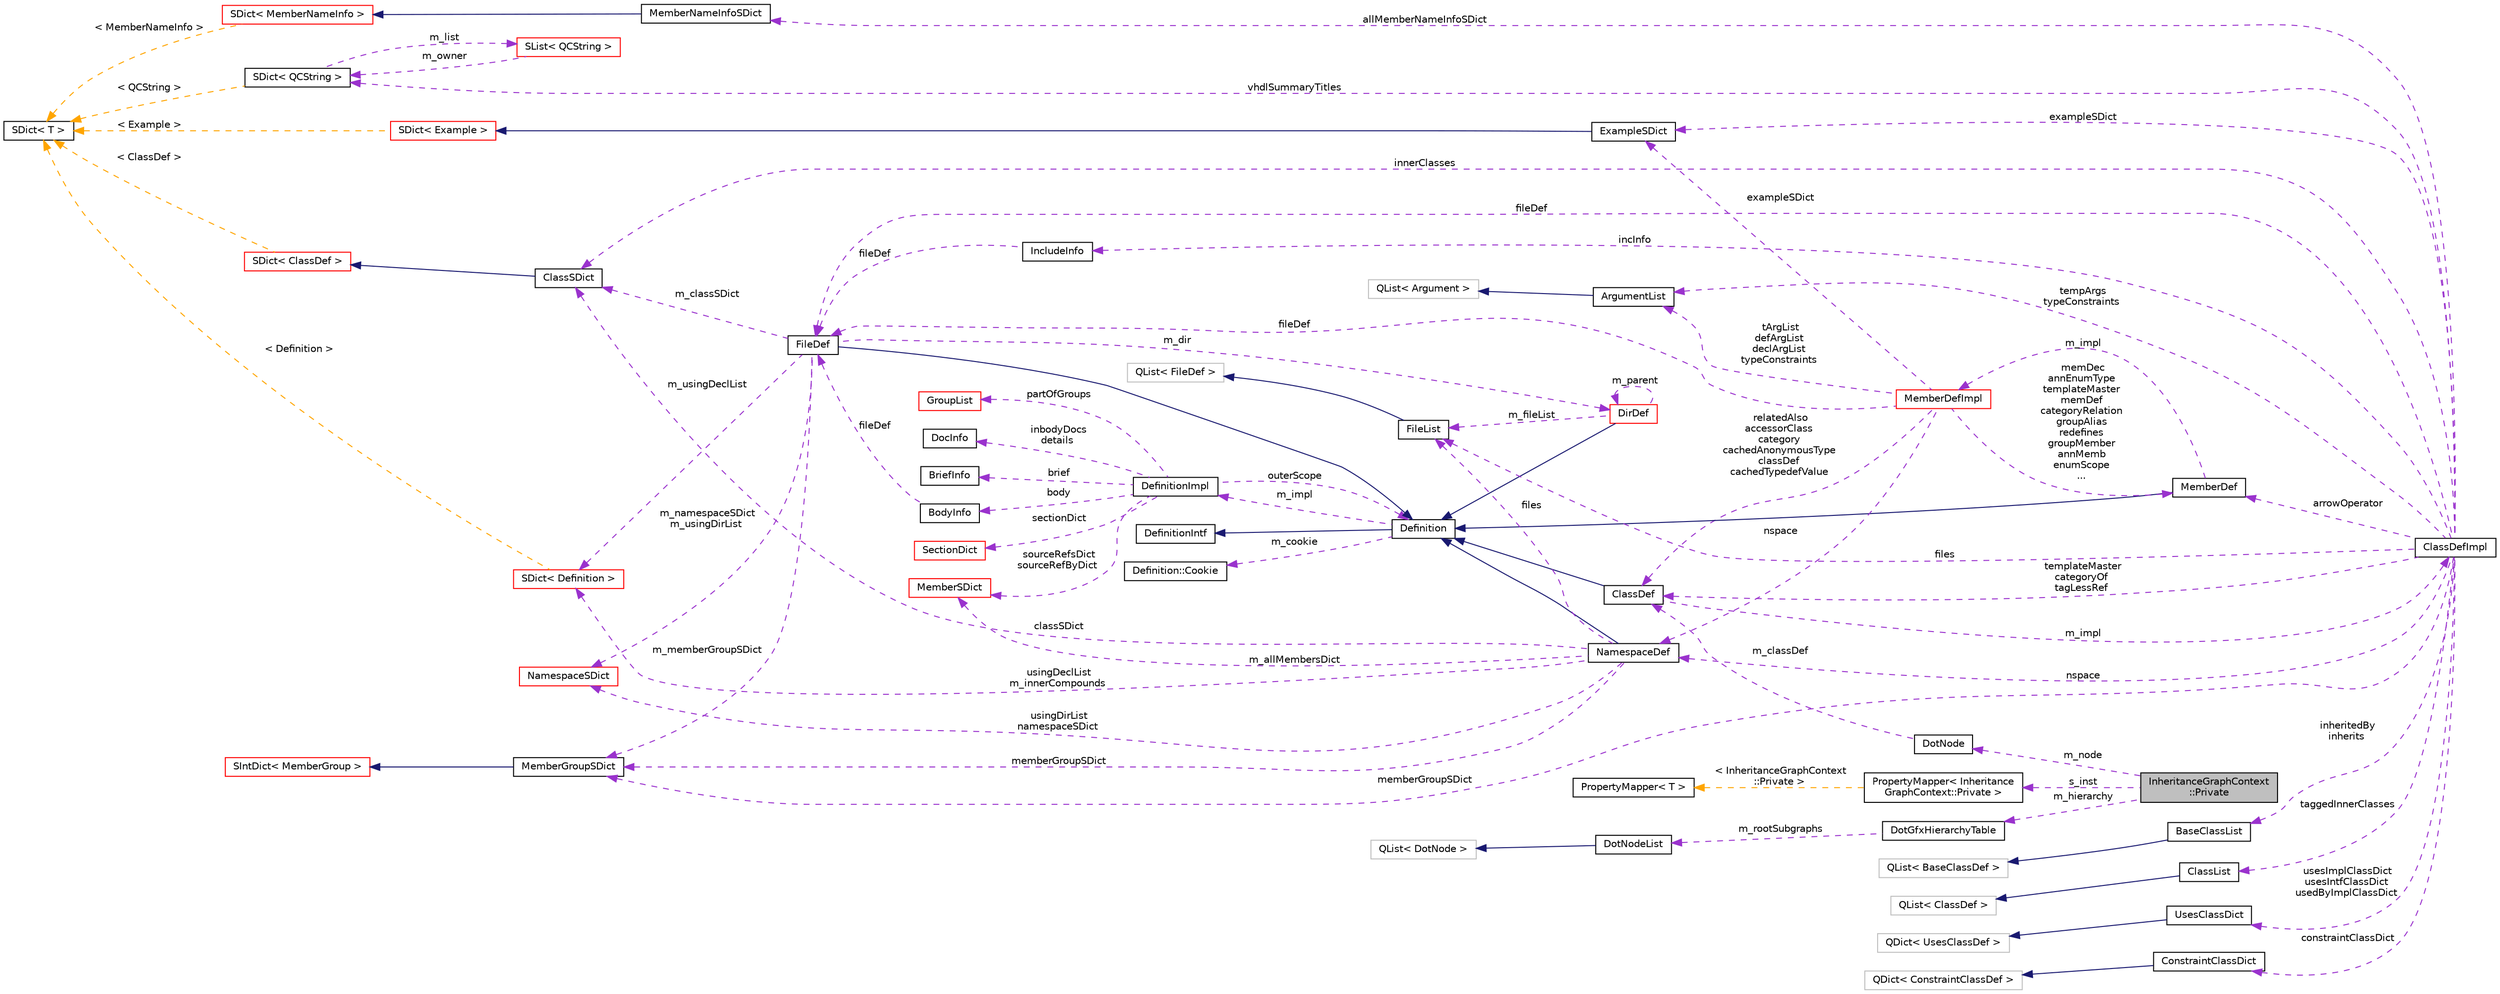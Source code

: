 digraph "InheritanceGraphContext::Private"
{
 // INTERACTIVE_SVG=YES
  edge [fontname="Helvetica",fontsize="10",labelfontname="Helvetica",labelfontsize="10"];
  node [fontname="Helvetica",fontsize="10",shape=record];
  rankdir="LR";
  Node1 [label="InheritanceGraphContext\l::Private",height=0.2,width=0.4,color="black", fillcolor="grey75", style="filled", fontcolor="black"];
  Node2 -> Node1 [dir="back",color="darkorchid3",fontsize="10",style="dashed",label=" s_inst" ,fontname="Helvetica"];
  Node2 [label="PropertyMapper\< Inheritance\lGraphContext::Private \>",height=0.2,width=0.4,color="black", fillcolor="white", style="filled",URL="$d1/d80/class_property_mapper.html"];
  Node3 -> Node2 [dir="back",color="orange",fontsize="10",style="dashed",label=" \< InheritanceGraphContext\l::Private \>" ,fontname="Helvetica"];
  Node3 [label="PropertyMapper\< T \>",height=0.2,width=0.4,color="black", fillcolor="white", style="filled",URL="$d1/d80/class_property_mapper.html",tooltip="Helper class to map a property name to a handler member function. "];
  Node4 -> Node1 [dir="back",color="darkorchid3",fontsize="10",style="dashed",label=" m_node" ,fontname="Helvetica"];
  Node4 [label="DotNode",height=0.2,width=0.4,color="black", fillcolor="white", style="filled",URL="$dd/d7e/class_dot_node.html",tooltip="A node in a dot graph. "];
  Node5 -> Node4 [dir="back",color="darkorchid3",fontsize="10",style="dashed",label=" m_classDef" ,fontname="Helvetica"];
  Node5 [label="ClassDef",height=0.2,width=0.4,color="black", fillcolor="white", style="filled",URL="$d1/dcf/class_class_def.html",tooltip="A class representing of a compound symbol. "];
  Node6 -> Node5 [dir="back",color="midnightblue",fontsize="10",style="solid",fontname="Helvetica"];
  Node6 [label="Definition",height=0.2,width=0.4,color="black", fillcolor="white", style="filled",URL="$d5/dcc/class_definition.html",tooltip="The common base class of all entity definitions found in the sources. "];
  Node7 -> Node6 [dir="back",color="midnightblue",fontsize="10",style="solid",fontname="Helvetica"];
  Node7 [label="DefinitionIntf",height=0.2,width=0.4,color="black", fillcolor="white", style="filled",URL="$d9/d4a/class_definition_intf.html",tooltip="Abstract interface for a Definition or DefinitionList. "];
  Node8 -> Node6 [dir="back",color="darkorchid3",fontsize="10",style="dashed",label=" m_cookie" ,fontname="Helvetica"];
  Node8 [label="Definition::Cookie",height=0.2,width=0.4,color="black", fillcolor="white", style="filled",URL="$d1/d2f/struct_definition_1_1_cookie.html"];
  Node9 -> Node6 [dir="back",color="darkorchid3",fontsize="10",style="dashed",label=" m_impl" ,fontname="Helvetica"];
  Node9 [label="DefinitionImpl",height=0.2,width=0.4,color="black", fillcolor="white", style="filled",URL="$d3/ddf/class_definition_impl.html",tooltip="Private data associated with a Symbol Definition object. "];
  Node10 -> Node9 [dir="back",color="darkorchid3",fontsize="10",style="dashed",label=" sectionDict" ,fontname="Helvetica"];
  Node10 [label="SectionDict",height=0.2,width=0.4,color="red", fillcolor="white", style="filled",URL="$de/d9a/class_section_dict.html",tooltip="Unsorted dictionary of SectionInfo objects. "];
  Node17 -> Node9 [dir="back",color="darkorchid3",fontsize="10",style="dashed",label=" body" ,fontname="Helvetica"];
  Node17 [label="BodyInfo",height=0.2,width=0.4,color="black", fillcolor="white", style="filled",URL="$db/dab/struct_body_info.html",tooltip="Data associated with description found in the body. "];
  Node18 -> Node17 [dir="back",color="darkorchid3",fontsize="10",style="dashed",label=" fileDef" ,fontname="Helvetica"];
  Node18 [label="FileDef",height=0.2,width=0.4,color="black", fillcolor="white", style="filled",URL="$de/db0/class_file_def.html",tooltip="A model of a file symbol. "];
  Node6 -> Node18 [dir="back",color="midnightblue",fontsize="10",style="solid",fontname="Helvetica"];
  Node19 -> Node18 [dir="back",color="darkorchid3",fontsize="10",style="dashed",label=" m_classSDict" ,fontname="Helvetica"];
  Node19 [label="ClassSDict",height=0.2,width=0.4,color="black", fillcolor="white", style="filled",URL="$d9/d3d/class_class_s_dict.html",tooltip="A sorted dictionary of ClassDef objects. "];
  Node20 -> Node19 [dir="back",color="midnightblue",fontsize="10",style="solid",fontname="Helvetica"];
  Node20 [label="SDict\< ClassDef \>",height=0.2,width=0.4,color="red", fillcolor="white", style="filled",URL="$d1/d50/class_s_dict.html"];
  Node16 -> Node20 [dir="back",color="orange",fontsize="10",style="dashed",label=" \< ClassDef \>" ,fontname="Helvetica"];
  Node16 [label="SDict\< T \>",height=0.2,width=0.4,color="black", fillcolor="white", style="filled",URL="$d1/d50/class_s_dict.html",tooltip="Ordered dictionary of elements of type T. "];
  Node23 -> Node18 [dir="back",color="darkorchid3",fontsize="10",style="dashed",label=" m_usingDeclList" ,fontname="Helvetica"];
  Node23 [label="SDict\< Definition \>",height=0.2,width=0.4,color="red", fillcolor="white", style="filled",URL="$d1/d50/class_s_dict.html"];
  Node16 -> Node23 [dir="back",color="orange",fontsize="10",style="dashed",label=" \< Definition \>" ,fontname="Helvetica"];
  Node26 -> Node18 [dir="back",color="darkorchid3",fontsize="10",style="dashed",label=" m_memberGroupSDict" ,fontname="Helvetica"];
  Node26 [label="MemberGroupSDict",height=0.2,width=0.4,color="black", fillcolor="white", style="filled",URL="$dc/d1e/class_member_group_s_dict.html",tooltip="A sorted dictionary of MemberGroup objects. "];
  Node27 -> Node26 [dir="back",color="midnightblue",fontsize="10",style="solid",fontname="Helvetica"];
  Node27 [label="SIntDict\< MemberGroup \>",height=0.2,width=0.4,color="red", fillcolor="white", style="filled",URL="$d0/d9f/class_s_int_dict.html"];
  Node32 -> Node18 [dir="back",color="darkorchid3",fontsize="10",style="dashed",label=" m_dir" ,fontname="Helvetica"];
  Node32 [label="DirDef",height=0.2,width=0.4,color="red", fillcolor="white", style="filled",URL="$d4/dd4/class_dir_def.html",tooltip="A model of a directory symbol. "];
  Node6 -> Node32 [dir="back",color="midnightblue",fontsize="10",style="solid",fontname="Helvetica"];
  Node35 -> Node32 [dir="back",color="darkorchid3",fontsize="10",style="dashed",label=" m_fileList" ,fontname="Helvetica"];
  Node35 [label="FileList",height=0.2,width=0.4,color="black", fillcolor="white", style="filled",URL="$d0/d18/class_file_list.html",tooltip="Class representing a list of FileDef objects. "];
  Node36 -> Node35 [dir="back",color="midnightblue",fontsize="10",style="solid",fontname="Helvetica"];
  Node36 [label="QList\< FileDef \>",height=0.2,width=0.4,color="grey75", fillcolor="white", style="filled"];
  Node32 -> Node32 [dir="back",color="darkorchid3",fontsize="10",style="dashed",label=" m_parent" ,fontname="Helvetica"];
  Node37 -> Node18 [dir="back",color="darkorchid3",fontsize="10",style="dashed",label=" m_namespaceSDict\nm_usingDirList" ,fontname="Helvetica"];
  Node37 [label="NamespaceSDict",height=0.2,width=0.4,color="red", fillcolor="white", style="filled",URL="$d4/d8d/class_namespace_s_dict.html",tooltip="A sorted dictionary of NamespaceDef objects. "];
  Node41 -> Node9 [dir="back",color="darkorchid3",fontsize="10",style="dashed",label=" sourceRefsDict\nsourceRefByDict" ,fontname="Helvetica"];
  Node41 [label="MemberSDict",height=0.2,width=0.4,color="red", fillcolor="white", style="filled",URL="$d6/dd6/class_member_s_dict.html",tooltip="A sorted dictionary of MemberDef objects. "];
  Node45 -> Node9 [dir="back",color="darkorchid3",fontsize="10",style="dashed",label=" partOfGroups" ,fontname="Helvetica"];
  Node45 [label="GroupList",height=0.2,width=0.4,color="red", fillcolor="white", style="filled",URL="$d3/d3b/class_group_list.html",tooltip="A list of GroupDef objects. "];
  Node47 -> Node9 [dir="back",color="darkorchid3",fontsize="10",style="dashed",label=" inbodyDocs\ndetails" ,fontname="Helvetica"];
  Node47 [label="DocInfo",height=0.2,width=0.4,color="black", fillcolor="white", style="filled",URL="$d7/dd5/struct_doc_info.html",tooltip="Data associated with a detailed description. "];
  Node48 -> Node9 [dir="back",color="darkorchid3",fontsize="10",style="dashed",label=" brief" ,fontname="Helvetica"];
  Node48 [label="BriefInfo",height=0.2,width=0.4,color="black", fillcolor="white", style="filled",URL="$d0/da7/struct_brief_info.html",tooltip="Data associated with a brief description. "];
  Node6 -> Node9 [dir="back",color="darkorchid3",fontsize="10",style="dashed",label=" outerScope" ,fontname="Helvetica"];
  Node49 -> Node5 [dir="back",color="darkorchid3",fontsize="10",style="dashed",label=" m_impl" ,fontname="Helvetica"];
  Node49 [label="ClassDefImpl",height=0.2,width=0.4,color="black", fillcolor="white", style="filled",URL="$d1/d25/class_class_def_impl.html",tooltip="Private data associated with a ClassDef object. "];
  Node50 -> Node49 [dir="back",color="darkorchid3",fontsize="10",style="dashed",label=" nspace" ,fontname="Helvetica"];
  Node50 [label="NamespaceDef",height=0.2,width=0.4,color="black", fillcolor="white", style="filled",URL="$d0/d07/class_namespace_def.html",tooltip="A model of a namespace symbol. "];
  Node6 -> Node50 [dir="back",color="midnightblue",fontsize="10",style="solid",fontname="Helvetica"];
  Node19 -> Node50 [dir="back",color="darkorchid3",fontsize="10",style="dashed",label=" classSDict" ,fontname="Helvetica"];
  Node41 -> Node50 [dir="back",color="darkorchid3",fontsize="10",style="dashed",label=" m_allMembersDict" ,fontname="Helvetica"];
  Node23 -> Node50 [dir="back",color="darkorchid3",fontsize="10",style="dashed",label=" usingDeclList\nm_innerCompounds" ,fontname="Helvetica"];
  Node35 -> Node50 [dir="back",color="darkorchid3",fontsize="10",style="dashed",label=" files" ,fontname="Helvetica"];
  Node26 -> Node50 [dir="back",color="darkorchid3",fontsize="10",style="dashed",label=" memberGroupSDict" ,fontname="Helvetica"];
  Node37 -> Node50 [dir="back",color="darkorchid3",fontsize="10",style="dashed",label=" usingDirList\nnamespaceSDict" ,fontname="Helvetica"];
  Node51 -> Node49 [dir="back",color="darkorchid3",fontsize="10",style="dashed",label=" vhdlSummaryTitles" ,fontname="Helvetica"];
  Node51 [label="SDict\< QCString \>",height=0.2,width=0.4,color="black", fillcolor="white", style="filled",URL="$d1/d50/class_s_dict.html"];
  Node52 -> Node51 [dir="back",color="darkorchid3",fontsize="10",style="dashed",label=" m_list" ,fontname="Helvetica"];
  Node52 [label="SList\< QCString \>",height=0.2,width=0.4,color="red", fillcolor="white", style="filled",URL="$df/dce/class_s_list.html"];
  Node51 -> Node52 [dir="back",color="darkorchid3",fontsize="10",style="dashed",label=" m_owner" ,fontname="Helvetica"];
  Node16 -> Node51 [dir="back",color="orange",fontsize="10",style="dashed",label=" \< QCString \>" ,fontname="Helvetica"];
  Node19 -> Node49 [dir="back",color="darkorchid3",fontsize="10",style="dashed",label=" innerClasses" ,fontname="Helvetica"];
  Node54 -> Node49 [dir="back",color="darkorchid3",fontsize="10",style="dashed",label=" inheritedBy\ninherits" ,fontname="Helvetica"];
  Node54 [label="BaseClassList",height=0.2,width=0.4,color="black", fillcolor="white", style="filled",URL="$d7/d46/class_base_class_list.html",tooltip="List of base classes. "];
  Node55 -> Node54 [dir="back",color="midnightblue",fontsize="10",style="solid",fontname="Helvetica"];
  Node55 [label="QList\< BaseClassDef \>",height=0.2,width=0.4,color="grey75", fillcolor="white", style="filled"];
  Node56 -> Node49 [dir="back",color="darkorchid3",fontsize="10",style="dashed",label=" taggedInnerClasses" ,fontname="Helvetica"];
  Node56 [label="ClassList",height=0.2,width=0.4,color="black", fillcolor="white", style="filled",URL="$d7/da3/class_class_list.html",tooltip="A list of ClassDef objects. "];
  Node22 -> Node56 [dir="back",color="midnightblue",fontsize="10",style="solid",fontname="Helvetica"];
  Node22 [label="QList\< ClassDef \>",height=0.2,width=0.4,color="grey75", fillcolor="white", style="filled"];
  Node57 -> Node49 [dir="back",color="darkorchid3",fontsize="10",style="dashed",label=" allMemberNameInfoSDict" ,fontname="Helvetica"];
  Node57 [label="MemberNameInfoSDict",height=0.2,width=0.4,color="black", fillcolor="white", style="filled",URL="$d6/d70/class_member_name_info_s_dict.html",tooltip="Sorted dictionary of MemberNameInfo objects. "];
  Node58 -> Node57 [dir="back",color="midnightblue",fontsize="10",style="solid",fontname="Helvetica"];
  Node58 [label="SDict\< MemberNameInfo \>",height=0.2,width=0.4,color="red", fillcolor="white", style="filled",URL="$d1/d50/class_s_dict.html"];
  Node16 -> Node58 [dir="back",color="orange",fontsize="10",style="dashed",label=" \< MemberNameInfo \>" ,fontname="Helvetica"];
  Node35 -> Node49 [dir="back",color="darkorchid3",fontsize="10",style="dashed",label=" files" ,fontname="Helvetica"];
  Node18 -> Node49 [dir="back",color="darkorchid3",fontsize="10",style="dashed",label=" fileDef" ,fontname="Helvetica"];
  Node61 -> Node49 [dir="back",color="darkorchid3",fontsize="10",style="dashed",label=" incInfo" ,fontname="Helvetica"];
  Node61 [label="IncludeInfo",height=0.2,width=0.4,color="black", fillcolor="white", style="filled",URL="$d5/dc1/struct_include_info.html",tooltip="Class representing the data associated with a #include statement. "];
  Node18 -> Node61 [dir="back",color="darkorchid3",fontsize="10",style="dashed",label=" fileDef" ,fontname="Helvetica"];
  Node26 -> Node49 [dir="back",color="darkorchid3",fontsize="10",style="dashed",label=" memberGroupSDict" ,fontname="Helvetica"];
  Node62 -> Node49 [dir="back",color="darkorchid3",fontsize="10",style="dashed",label=" exampleSDict" ,fontname="Helvetica"];
  Node62 [label="ExampleSDict",height=0.2,width=0.4,color="black", fillcolor="white", style="filled",URL="$d0/d31/class_example_s_dict.html",tooltip="A sorted dictionary of Example objects. "];
  Node63 -> Node62 [dir="back",color="midnightblue",fontsize="10",style="solid",fontname="Helvetica"];
  Node63 [label="SDict\< Example \>",height=0.2,width=0.4,color="red", fillcolor="white", style="filled",URL="$d1/d50/class_s_dict.html"];
  Node16 -> Node63 [dir="back",color="orange",fontsize="10",style="dashed",label=" \< Example \>" ,fontname="Helvetica"];
  Node66 -> Node49 [dir="back",color="darkorchid3",fontsize="10",style="dashed",label=" tempArgs\ntypeConstraints" ,fontname="Helvetica"];
  Node66 [label="ArgumentList",height=0.2,width=0.4,color="black", fillcolor="white", style="filled",URL="$d7/df8/class_argument_list.html",tooltip="This class represents an function or template argument list. "];
  Node67 -> Node66 [dir="back",color="midnightblue",fontsize="10",style="solid",fontname="Helvetica"];
  Node67 [label="QList\< Argument \>",height=0.2,width=0.4,color="grey75", fillcolor="white", style="filled"];
  Node68 -> Node49 [dir="back",color="darkorchid3",fontsize="10",style="dashed",label=" arrowOperator" ,fontname="Helvetica"];
  Node68 [label="MemberDef",height=0.2,width=0.4,color="black", fillcolor="white", style="filled",URL="$da/d09/class_member_def.html",tooltip="A model of a class/file/namespace member symbol. "];
  Node6 -> Node68 [dir="back",color="midnightblue",fontsize="10",style="solid",fontname="Helvetica"];
  Node69 -> Node68 [dir="back",color="darkorchid3",fontsize="10",style="dashed",label=" m_impl" ,fontname="Helvetica"];
  Node69 [label="MemberDefImpl",height=0.2,width=0.4,color="red", fillcolor="white", style="filled",URL="$d7/d7e/class_member_def_impl.html"];
  Node50 -> Node69 [dir="back",color="darkorchid3",fontsize="10",style="dashed",label=" nspace" ,fontname="Helvetica"];
  Node18 -> Node69 [dir="back",color="darkorchid3",fontsize="10",style="dashed",label=" fileDef" ,fontname="Helvetica"];
  Node62 -> Node69 [dir="back",color="darkorchid3",fontsize="10",style="dashed",label=" exampleSDict" ,fontname="Helvetica"];
  Node66 -> Node69 [dir="back",color="darkorchid3",fontsize="10",style="dashed",label=" tArgList\ndefArgList\ndeclArgList\ntypeConstraints" ,fontname="Helvetica"];
  Node68 -> Node69 [dir="back",color="darkorchid3",fontsize="10",style="dashed",label=" memDec\nannEnumType\ntemplateMaster\nmemDef\ncategoryRelation\ngroupAlias\nredefines\ngroupMember\nannMemb\nenumScope\n..." ,fontname="Helvetica"];
  Node5 -> Node69 [dir="back",color="darkorchid3",fontsize="10",style="dashed",label=" relatedAlso\naccessorClass\ncategory\ncachedAnonymousType\nclassDef\ncachedTypedefValue" ,fontname="Helvetica"];
  Node81 -> Node49 [dir="back",color="darkorchid3",fontsize="10",style="dashed",label=" usesImplClassDict\nusesIntfClassDict\nusedByImplClassDict" ,fontname="Helvetica"];
  Node81 [label="UsesClassDict",height=0.2,width=0.4,color="black", fillcolor="white", style="filled",URL="$d2/d84/class_uses_class_dict.html",tooltip="Dictionary of usage relations. "];
  Node82 -> Node81 [dir="back",color="midnightblue",fontsize="10",style="solid",fontname="Helvetica"];
  Node82 [label="QDict\< UsesClassDef \>",height=0.2,width=0.4,color="grey75", fillcolor="white", style="filled"];
  Node5 -> Node49 [dir="back",color="darkorchid3",fontsize="10",style="dashed",label=" templateMaster\ncategoryOf\ntagLessRef" ,fontname="Helvetica"];
  Node83 -> Node49 [dir="back",color="darkorchid3",fontsize="10",style="dashed",label=" constraintClassDict" ,fontname="Helvetica"];
  Node83 [label="ConstraintClassDict",height=0.2,width=0.4,color="black", fillcolor="white", style="filled",URL="$df/d6f/class_constraint_class_dict.html",tooltip="Dictionary of constraint relations. "];
  Node84 -> Node83 [dir="back",color="midnightblue",fontsize="10",style="solid",fontname="Helvetica"];
  Node84 [label="QDict\< ConstraintClassDef \>",height=0.2,width=0.4,color="grey75", fillcolor="white", style="filled"];
  Node85 -> Node1 [dir="back",color="darkorchid3",fontsize="10",style="dashed",label=" m_hierarchy" ,fontname="Helvetica"];
  Node85 [label="DotGfxHierarchyTable",height=0.2,width=0.4,color="black", fillcolor="white", style="filled",URL="$d1/d1f/class_dot_gfx_hierarchy_table.html",tooltip="Represents a graphical class hierarchy. "];
  Node86 -> Node85 [dir="back",color="darkorchid3",fontsize="10",style="dashed",label=" m_rootSubgraphs" ,fontname="Helvetica"];
  Node86 [label="DotNodeList",height=0.2,width=0.4,color="black", fillcolor="white", style="filled",URL="$d9/df9/class_dot_node_list.html",tooltip="Class representing a list of DotNode objects. "];
  Node87 -> Node86 [dir="back",color="midnightblue",fontsize="10",style="solid",fontname="Helvetica"];
  Node87 [label="QList\< DotNode \>",height=0.2,width=0.4,color="grey75", fillcolor="white", style="filled"];
}

